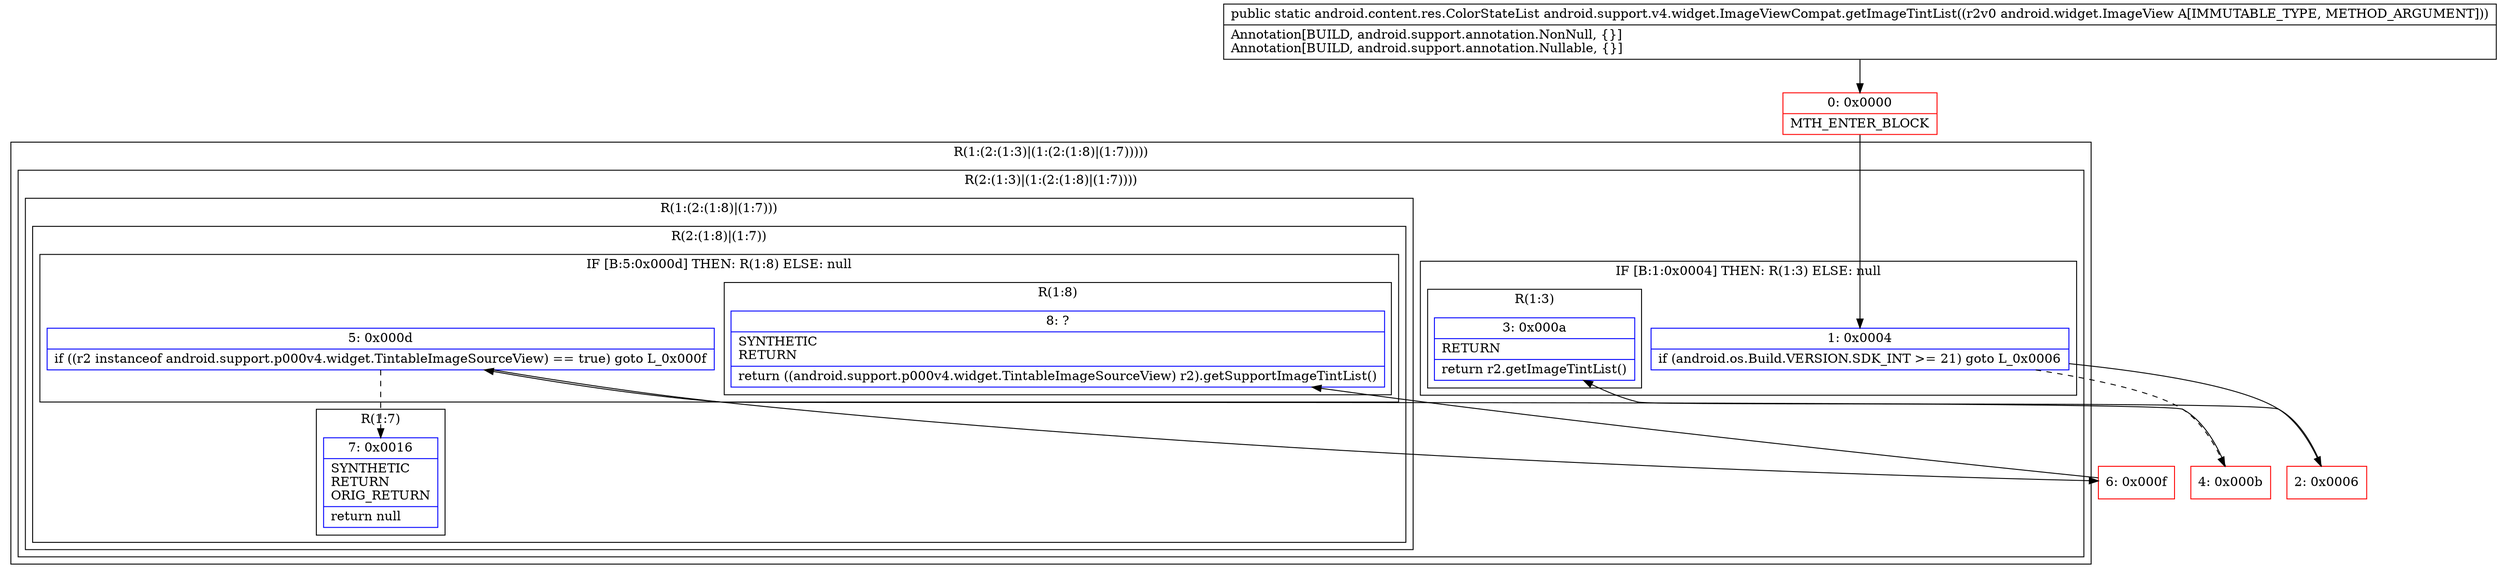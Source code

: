 digraph "CFG forandroid.support.v4.widget.ImageViewCompat.getImageTintList(Landroid\/widget\/ImageView;)Landroid\/content\/res\/ColorStateList;" {
subgraph cluster_Region_1262945273 {
label = "R(1:(2:(1:3)|(1:(2:(1:8)|(1:7)))))";
node [shape=record,color=blue];
subgraph cluster_Region_415497075 {
label = "R(2:(1:3)|(1:(2:(1:8)|(1:7))))";
node [shape=record,color=blue];
subgraph cluster_IfRegion_1124353252 {
label = "IF [B:1:0x0004] THEN: R(1:3) ELSE: null";
node [shape=record,color=blue];
Node_1 [shape=record,label="{1\:\ 0x0004|if (android.os.Build.VERSION.SDK_INT \>= 21) goto L_0x0006\l}"];
subgraph cluster_Region_444213839 {
label = "R(1:3)";
node [shape=record,color=blue];
Node_3 [shape=record,label="{3\:\ 0x000a|RETURN\l|return r2.getImageTintList()\l}"];
}
}
subgraph cluster_Region_1766959666 {
label = "R(1:(2:(1:8)|(1:7)))";
node [shape=record,color=blue];
subgraph cluster_Region_1859046408 {
label = "R(2:(1:8)|(1:7))";
node [shape=record,color=blue];
subgraph cluster_IfRegion_252479057 {
label = "IF [B:5:0x000d] THEN: R(1:8) ELSE: null";
node [shape=record,color=blue];
Node_5 [shape=record,label="{5\:\ 0x000d|if ((r2 instanceof android.support.p000v4.widget.TintableImageSourceView) == true) goto L_0x000f\l}"];
subgraph cluster_Region_1148186029 {
label = "R(1:8)";
node [shape=record,color=blue];
Node_8 [shape=record,label="{8\:\ ?|SYNTHETIC\lRETURN\l|return ((android.support.p000v4.widget.TintableImageSourceView) r2).getSupportImageTintList()\l}"];
}
}
subgraph cluster_Region_537644840 {
label = "R(1:7)";
node [shape=record,color=blue];
Node_7 [shape=record,label="{7\:\ 0x0016|SYNTHETIC\lRETURN\lORIG_RETURN\l|return null\l}"];
}
}
}
}
}
Node_0 [shape=record,color=red,label="{0\:\ 0x0000|MTH_ENTER_BLOCK\l}"];
Node_2 [shape=record,color=red,label="{2\:\ 0x0006}"];
Node_4 [shape=record,color=red,label="{4\:\ 0x000b}"];
Node_6 [shape=record,color=red,label="{6\:\ 0x000f}"];
MethodNode[shape=record,label="{public static android.content.res.ColorStateList android.support.v4.widget.ImageViewCompat.getImageTintList((r2v0 android.widget.ImageView A[IMMUTABLE_TYPE, METHOD_ARGUMENT]))  | Annotation[BUILD, android.support.annotation.NonNull, \{\}]\lAnnotation[BUILD, android.support.annotation.Nullable, \{\}]\l}"];
MethodNode -> Node_0;
Node_1 -> Node_2;
Node_1 -> Node_4[style=dashed];
Node_5 -> Node_6;
Node_5 -> Node_7[style=dashed];
Node_0 -> Node_1;
Node_2 -> Node_3;
Node_4 -> Node_5;
Node_6 -> Node_8;
}

